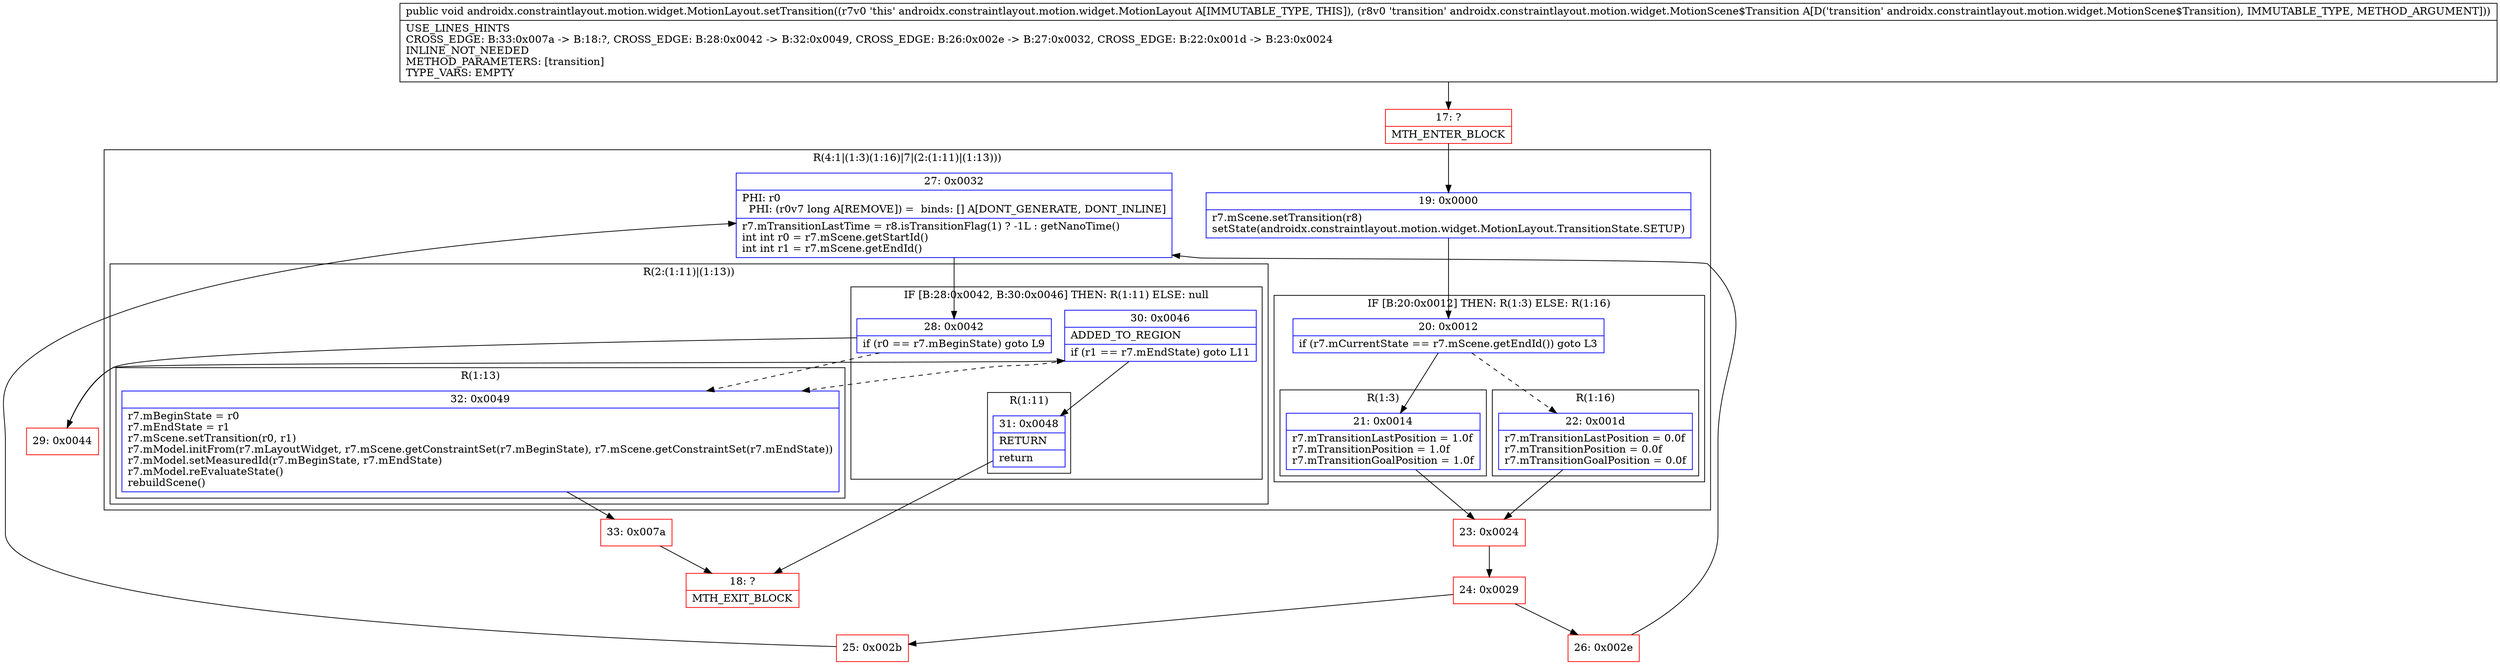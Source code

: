 digraph "CFG forandroidx.constraintlayout.motion.widget.MotionLayout.setTransition(Landroidx\/constraintlayout\/motion\/widget\/MotionScene$Transition;)V" {
subgraph cluster_Region_223779083 {
label = "R(4:1|(1:3)(1:16)|7|(2:(1:11)|(1:13)))";
node [shape=record,color=blue];
Node_19 [shape=record,label="{19\:\ 0x0000|r7.mScene.setTransition(r8)\lsetState(androidx.constraintlayout.motion.widget.MotionLayout.TransitionState.SETUP)\l}"];
subgraph cluster_IfRegion_1569949224 {
label = "IF [B:20:0x0012] THEN: R(1:3) ELSE: R(1:16)";
node [shape=record,color=blue];
Node_20 [shape=record,label="{20\:\ 0x0012|if (r7.mCurrentState == r7.mScene.getEndId()) goto L3\l}"];
subgraph cluster_Region_1101704265 {
label = "R(1:3)";
node [shape=record,color=blue];
Node_21 [shape=record,label="{21\:\ 0x0014|r7.mTransitionLastPosition = 1.0f\lr7.mTransitionPosition = 1.0f\lr7.mTransitionGoalPosition = 1.0f\l}"];
}
subgraph cluster_Region_1794374900 {
label = "R(1:16)";
node [shape=record,color=blue];
Node_22 [shape=record,label="{22\:\ 0x001d|r7.mTransitionLastPosition = 0.0f\lr7.mTransitionPosition = 0.0f\lr7.mTransitionGoalPosition = 0.0f\l}"];
}
}
Node_27 [shape=record,label="{27\:\ 0x0032|PHI: r0 \l  PHI: (r0v7 long A[REMOVE]) =  binds: [] A[DONT_GENERATE, DONT_INLINE]\l|r7.mTransitionLastTime = r8.isTransitionFlag(1) ? \-1L : getNanoTime()\lint int r0 = r7.mScene.getStartId()\lint int r1 = r7.mScene.getEndId()\l}"];
subgraph cluster_Region_545495729 {
label = "R(2:(1:11)|(1:13))";
node [shape=record,color=blue];
subgraph cluster_IfRegion_886724962 {
label = "IF [B:28:0x0042, B:30:0x0046] THEN: R(1:11) ELSE: null";
node [shape=record,color=blue];
Node_28 [shape=record,label="{28\:\ 0x0042|if (r0 == r7.mBeginState) goto L9\l}"];
Node_30 [shape=record,label="{30\:\ 0x0046|ADDED_TO_REGION\l|if (r1 == r7.mEndState) goto L11\l}"];
subgraph cluster_Region_1642129999 {
label = "R(1:11)";
node [shape=record,color=blue];
Node_31 [shape=record,label="{31\:\ 0x0048|RETURN\l|return\l}"];
}
}
subgraph cluster_Region_529101852 {
label = "R(1:13)";
node [shape=record,color=blue];
Node_32 [shape=record,label="{32\:\ 0x0049|r7.mBeginState = r0\lr7.mEndState = r1\lr7.mScene.setTransition(r0, r1)\lr7.mModel.initFrom(r7.mLayoutWidget, r7.mScene.getConstraintSet(r7.mBeginState), r7.mScene.getConstraintSet(r7.mEndState))\lr7.mModel.setMeasuredId(r7.mBeginState, r7.mEndState)\lr7.mModel.reEvaluateState()\lrebuildScene()\l}"];
}
}
}
Node_17 [shape=record,color=red,label="{17\:\ ?|MTH_ENTER_BLOCK\l}"];
Node_23 [shape=record,color=red,label="{23\:\ 0x0024}"];
Node_24 [shape=record,color=red,label="{24\:\ 0x0029}"];
Node_25 [shape=record,color=red,label="{25\:\ 0x002b}"];
Node_29 [shape=record,color=red,label="{29\:\ 0x0044}"];
Node_18 [shape=record,color=red,label="{18\:\ ?|MTH_EXIT_BLOCK\l}"];
Node_33 [shape=record,color=red,label="{33\:\ 0x007a}"];
Node_26 [shape=record,color=red,label="{26\:\ 0x002e}"];
MethodNode[shape=record,label="{public void androidx.constraintlayout.motion.widget.MotionLayout.setTransition((r7v0 'this' androidx.constraintlayout.motion.widget.MotionLayout A[IMMUTABLE_TYPE, THIS]), (r8v0 'transition' androidx.constraintlayout.motion.widget.MotionScene$Transition A[D('transition' androidx.constraintlayout.motion.widget.MotionScene$Transition), IMMUTABLE_TYPE, METHOD_ARGUMENT]))  | USE_LINES_HINTS\lCROSS_EDGE: B:33:0x007a \-\> B:18:?, CROSS_EDGE: B:28:0x0042 \-\> B:32:0x0049, CROSS_EDGE: B:26:0x002e \-\> B:27:0x0032, CROSS_EDGE: B:22:0x001d \-\> B:23:0x0024\lINLINE_NOT_NEEDED\lMETHOD_PARAMETERS: [transition]\lTYPE_VARS: EMPTY\l}"];
MethodNode -> Node_17;Node_19 -> Node_20;
Node_20 -> Node_21;
Node_20 -> Node_22[style=dashed];
Node_21 -> Node_23;
Node_22 -> Node_23;
Node_27 -> Node_28;
Node_28 -> Node_29;
Node_28 -> Node_32[style=dashed];
Node_30 -> Node_31;
Node_30 -> Node_32[style=dashed];
Node_31 -> Node_18;
Node_32 -> Node_33;
Node_17 -> Node_19;
Node_23 -> Node_24;
Node_24 -> Node_25;
Node_24 -> Node_26;
Node_25 -> Node_27;
Node_29 -> Node_30;
Node_33 -> Node_18;
Node_26 -> Node_27;
}

